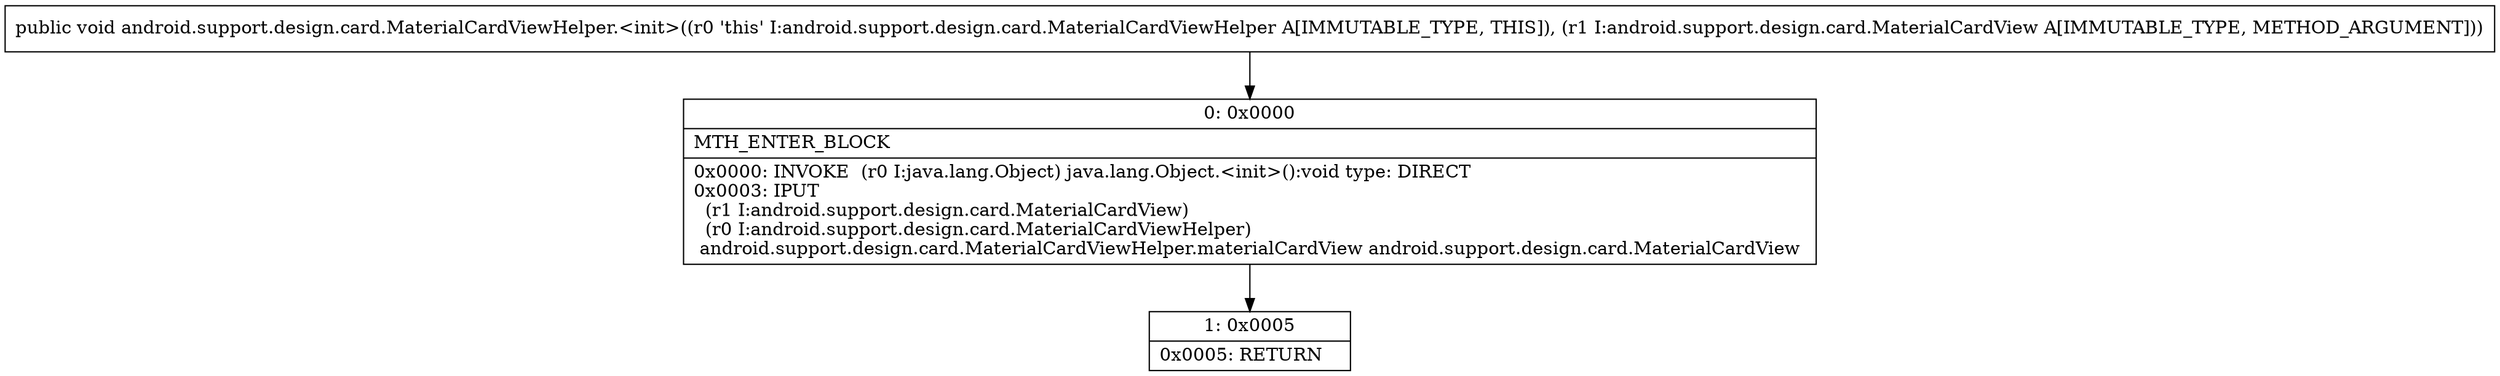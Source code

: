 digraph "CFG forandroid.support.design.card.MaterialCardViewHelper.\<init\>(Landroid\/support\/design\/card\/MaterialCardView;)V" {
Node_0 [shape=record,label="{0\:\ 0x0000|MTH_ENTER_BLOCK\l|0x0000: INVOKE  (r0 I:java.lang.Object) java.lang.Object.\<init\>():void type: DIRECT \l0x0003: IPUT  \l  (r1 I:android.support.design.card.MaterialCardView)\l  (r0 I:android.support.design.card.MaterialCardViewHelper)\l android.support.design.card.MaterialCardViewHelper.materialCardView android.support.design.card.MaterialCardView \l}"];
Node_1 [shape=record,label="{1\:\ 0x0005|0x0005: RETURN   \l}"];
MethodNode[shape=record,label="{public void android.support.design.card.MaterialCardViewHelper.\<init\>((r0 'this' I:android.support.design.card.MaterialCardViewHelper A[IMMUTABLE_TYPE, THIS]), (r1 I:android.support.design.card.MaterialCardView A[IMMUTABLE_TYPE, METHOD_ARGUMENT])) }"];
MethodNode -> Node_0;
Node_0 -> Node_1;
}

